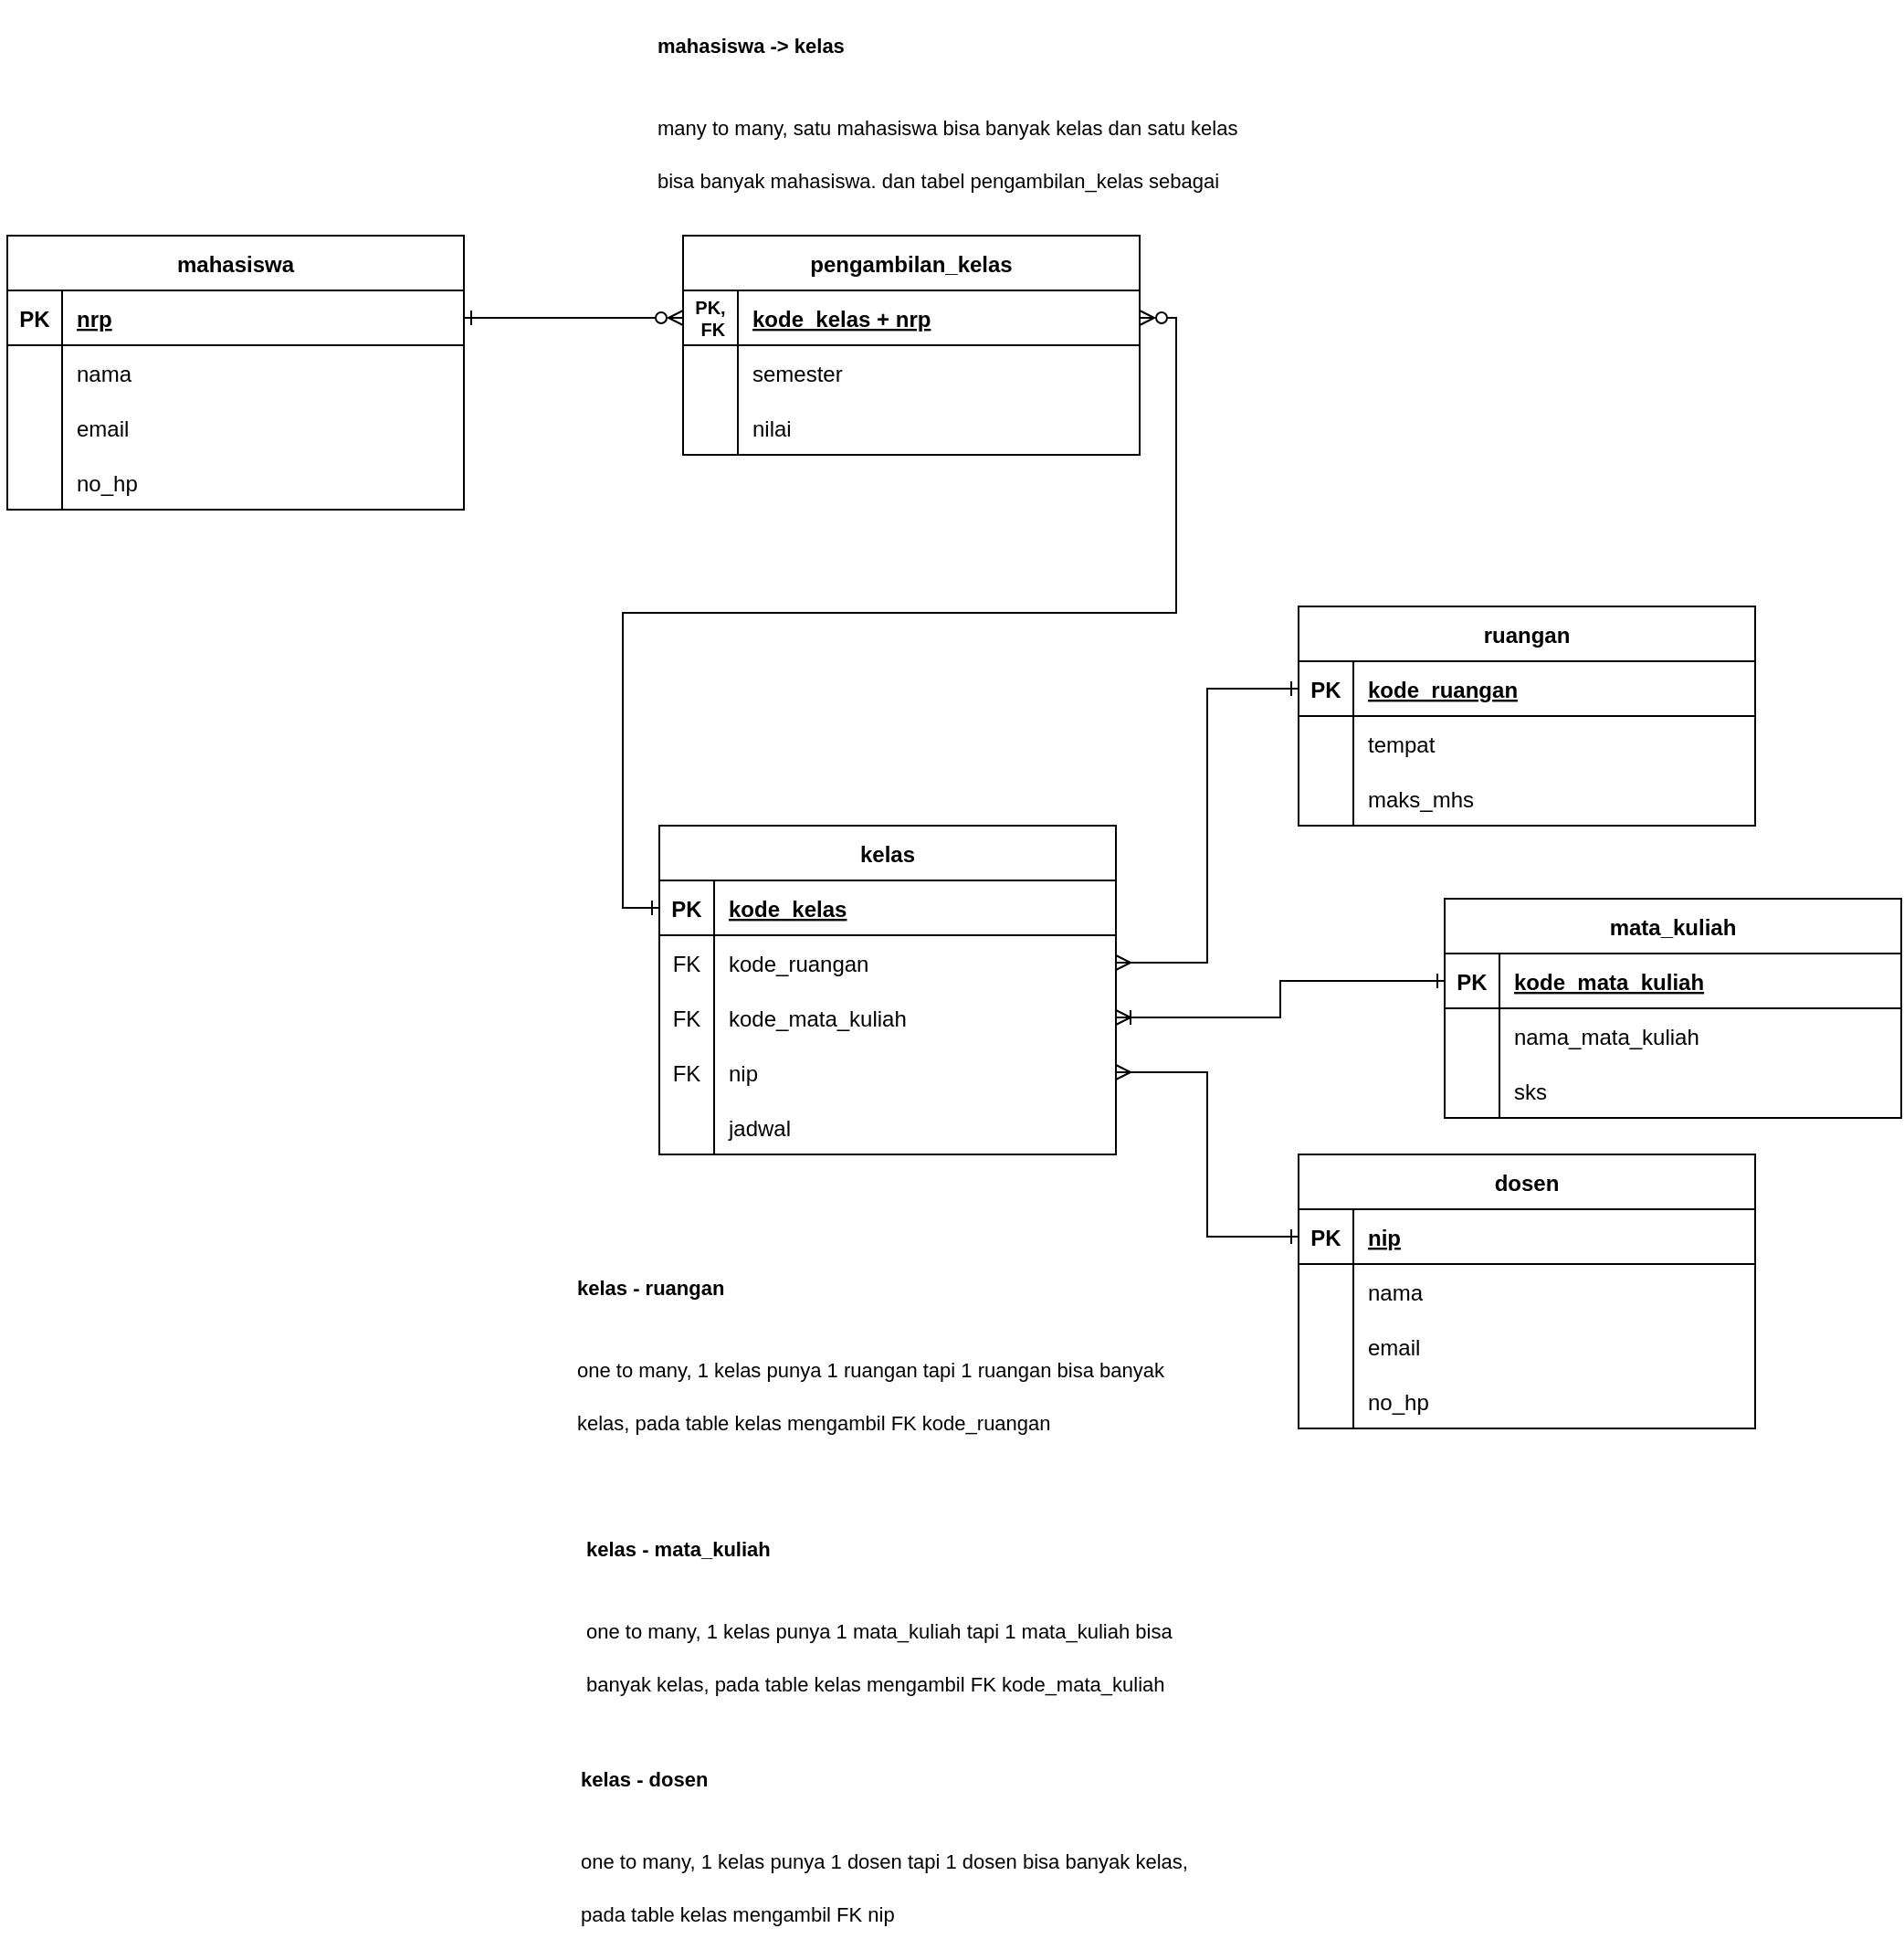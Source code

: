 <mxfile version="26.1.1">
  <diagram name="Page-1" id="sGqnj9w5JAQJriUwY8Db">
    <mxGraphModel dx="3370" dy="1274" grid="0" gridSize="10" guides="1" tooltips="1" connect="1" arrows="1" fold="1" page="1" pageScale="1" pageWidth="850" pageHeight="1100" math="0" shadow="0">
      <root>
        <mxCell id="0" />
        <mxCell id="1" parent="0" />
        <mxCell id="iICQpsOboYbNVwq3idn1-31" value="mahasiswa" style="shape=table;startSize=30;container=1;collapsible=1;childLayout=tableLayout;fixedRows=1;rowLines=0;fontStyle=1;align=center;resizeLast=1;" vertex="1" parent="1">
          <mxGeometry x="-720" y="160" width="250" height="150" as="geometry" />
        </mxCell>
        <mxCell id="iICQpsOboYbNVwq3idn1-32" value="" style="shape=tableRow;horizontal=0;startSize=0;swimlaneHead=0;swimlaneBody=0;fillColor=none;collapsible=0;dropTarget=0;points=[[0,0.5],[1,0.5]];portConstraint=eastwest;strokeColor=inherit;top=0;left=0;right=0;bottom=1;" vertex="1" parent="iICQpsOboYbNVwq3idn1-31">
          <mxGeometry y="30" width="250" height="30" as="geometry" />
        </mxCell>
        <mxCell id="iICQpsOboYbNVwq3idn1-33" value="PK" style="shape=partialRectangle;overflow=hidden;connectable=0;fillColor=none;strokeColor=inherit;top=0;left=0;bottom=0;right=0;fontStyle=1;" vertex="1" parent="iICQpsOboYbNVwq3idn1-32">
          <mxGeometry width="30" height="30" as="geometry">
            <mxRectangle width="30" height="30" as="alternateBounds" />
          </mxGeometry>
        </mxCell>
        <mxCell id="iICQpsOboYbNVwq3idn1-34" value="nrp" style="shape=partialRectangle;overflow=hidden;connectable=0;fillColor=none;align=left;strokeColor=inherit;top=0;left=0;bottom=0;right=0;spacingLeft=6;fontStyle=5;" vertex="1" parent="iICQpsOboYbNVwq3idn1-32">
          <mxGeometry x="30" width="220" height="30" as="geometry">
            <mxRectangle width="220" height="30" as="alternateBounds" />
          </mxGeometry>
        </mxCell>
        <mxCell id="iICQpsOboYbNVwq3idn1-35" value="" style="shape=tableRow;horizontal=0;startSize=0;swimlaneHead=0;swimlaneBody=0;fillColor=none;collapsible=0;dropTarget=0;points=[[0,0.5],[1,0.5]];portConstraint=eastwest;strokeColor=inherit;top=0;left=0;right=0;bottom=0;" vertex="1" parent="iICQpsOboYbNVwq3idn1-31">
          <mxGeometry y="60" width="250" height="30" as="geometry" />
        </mxCell>
        <mxCell id="iICQpsOboYbNVwq3idn1-36" value="" style="shape=partialRectangle;overflow=hidden;connectable=0;fillColor=none;strokeColor=default;top=0;left=0;bottom=0;right=0;labelBorderColor=none;opacity=90;strokeWidth=7;" vertex="1" parent="iICQpsOboYbNVwq3idn1-35">
          <mxGeometry width="30" height="30" as="geometry">
            <mxRectangle width="30" height="30" as="alternateBounds" />
          </mxGeometry>
        </mxCell>
        <mxCell id="iICQpsOboYbNVwq3idn1-37" value="nama" style="shape=partialRectangle;overflow=hidden;connectable=0;fillColor=none;align=left;strokeColor=inherit;top=0;left=0;bottom=0;right=0;spacingLeft=6;strokeWidth=5;perimeterSpacing=3;" vertex="1" parent="iICQpsOboYbNVwq3idn1-35">
          <mxGeometry x="30" width="220" height="30" as="geometry">
            <mxRectangle width="220" height="30" as="alternateBounds" />
          </mxGeometry>
        </mxCell>
        <mxCell id="iICQpsOboYbNVwq3idn1-38" value="" style="shape=tableRow;horizontal=0;startSize=0;swimlaneHead=0;swimlaneBody=0;fillColor=none;collapsible=0;dropTarget=0;points=[[0,0.5],[1,0.5]];portConstraint=eastwest;strokeColor=inherit;top=0;left=0;right=0;bottom=0;" vertex="1" parent="iICQpsOboYbNVwq3idn1-31">
          <mxGeometry y="90" width="250" height="30" as="geometry" />
        </mxCell>
        <mxCell id="iICQpsOboYbNVwq3idn1-39" value="" style="shape=partialRectangle;overflow=hidden;connectable=0;fillColor=none;strokeColor=inherit;top=0;left=0;bottom=0;right=0;" vertex="1" parent="iICQpsOboYbNVwq3idn1-38">
          <mxGeometry width="30" height="30" as="geometry">
            <mxRectangle width="30" height="30" as="alternateBounds" />
          </mxGeometry>
        </mxCell>
        <mxCell id="iICQpsOboYbNVwq3idn1-40" value="email" style="shape=partialRectangle;overflow=hidden;connectable=0;fillColor=none;align=left;strokeColor=inherit;top=0;left=0;bottom=0;right=0;spacingLeft=6;" vertex="1" parent="iICQpsOboYbNVwq3idn1-38">
          <mxGeometry x="30" width="220" height="30" as="geometry">
            <mxRectangle width="220" height="30" as="alternateBounds" />
          </mxGeometry>
        </mxCell>
        <mxCell id="iICQpsOboYbNVwq3idn1-116" style="shape=tableRow;horizontal=0;startSize=0;swimlaneHead=0;swimlaneBody=0;fillColor=none;collapsible=0;dropTarget=0;points=[[0,0.5],[1,0.5]];portConstraint=eastwest;strokeColor=inherit;top=0;left=0;right=0;bottom=0;" vertex="1" parent="iICQpsOboYbNVwq3idn1-31">
          <mxGeometry y="120" width="250" height="30" as="geometry" />
        </mxCell>
        <mxCell id="iICQpsOboYbNVwq3idn1-117" style="shape=partialRectangle;overflow=hidden;connectable=0;fillColor=none;strokeColor=inherit;top=0;left=0;bottom=0;right=0;" vertex="1" parent="iICQpsOboYbNVwq3idn1-116">
          <mxGeometry width="30" height="30" as="geometry">
            <mxRectangle width="30" height="30" as="alternateBounds" />
          </mxGeometry>
        </mxCell>
        <mxCell id="iICQpsOboYbNVwq3idn1-118" value="no_hp" style="shape=partialRectangle;overflow=hidden;connectable=0;fillColor=none;align=left;strokeColor=inherit;top=0;left=0;bottom=0;right=0;spacingLeft=6;" vertex="1" parent="iICQpsOboYbNVwq3idn1-116">
          <mxGeometry x="30" width="220" height="30" as="geometry">
            <mxRectangle width="220" height="30" as="alternateBounds" />
          </mxGeometry>
        </mxCell>
        <mxCell id="iICQpsOboYbNVwq3idn1-60" value="kelas" style="shape=table;startSize=30;container=1;collapsible=1;childLayout=tableLayout;fixedRows=1;rowLines=0;fontStyle=1;align=center;resizeLast=1;" vertex="1" parent="1">
          <mxGeometry x="-363" y="483" width="250" height="180" as="geometry" />
        </mxCell>
        <mxCell id="iICQpsOboYbNVwq3idn1-61" value="" style="shape=tableRow;horizontal=0;startSize=0;swimlaneHead=0;swimlaneBody=0;fillColor=none;collapsible=0;dropTarget=0;points=[[0,0.5],[1,0.5]];portConstraint=eastwest;strokeColor=inherit;top=0;left=0;right=0;bottom=1;" vertex="1" parent="iICQpsOboYbNVwq3idn1-60">
          <mxGeometry y="30" width="250" height="30" as="geometry" />
        </mxCell>
        <mxCell id="iICQpsOboYbNVwq3idn1-62" value="PK" style="shape=partialRectangle;overflow=hidden;connectable=0;fillColor=none;strokeColor=inherit;top=0;left=0;bottom=0;right=0;fontStyle=1;" vertex="1" parent="iICQpsOboYbNVwq3idn1-61">
          <mxGeometry width="30" height="30" as="geometry">
            <mxRectangle width="30" height="30" as="alternateBounds" />
          </mxGeometry>
        </mxCell>
        <mxCell id="iICQpsOboYbNVwq3idn1-63" value="kode_kelas" style="shape=partialRectangle;overflow=hidden;connectable=0;fillColor=none;align=left;strokeColor=inherit;top=0;left=0;bottom=0;right=0;spacingLeft=6;fontStyle=5;" vertex="1" parent="iICQpsOboYbNVwq3idn1-61">
          <mxGeometry x="30" width="220" height="30" as="geometry">
            <mxRectangle width="220" height="30" as="alternateBounds" />
          </mxGeometry>
        </mxCell>
        <mxCell id="iICQpsOboYbNVwq3idn1-64" value="" style="shape=tableRow;horizontal=0;startSize=0;swimlaneHead=0;swimlaneBody=0;fillColor=none;collapsible=0;dropTarget=0;points=[[0,0.5],[1,0.5]];portConstraint=eastwest;strokeColor=inherit;top=0;left=0;right=0;bottom=0;" vertex="1" parent="iICQpsOboYbNVwq3idn1-60">
          <mxGeometry y="60" width="250" height="30" as="geometry" />
        </mxCell>
        <mxCell id="iICQpsOboYbNVwq3idn1-65" value="FK" style="shape=partialRectangle;overflow=hidden;connectable=0;fillColor=none;strokeColor=inherit;top=0;left=0;bottom=0;right=0;" vertex="1" parent="iICQpsOboYbNVwq3idn1-64">
          <mxGeometry width="30" height="30" as="geometry">
            <mxRectangle width="30" height="30" as="alternateBounds" />
          </mxGeometry>
        </mxCell>
        <mxCell id="iICQpsOboYbNVwq3idn1-66" value="kode_ruangan" style="shape=partialRectangle;overflow=hidden;connectable=0;fillColor=none;align=left;strokeColor=inherit;top=0;left=0;bottom=0;right=0;spacingLeft=6;" vertex="1" parent="iICQpsOboYbNVwq3idn1-64">
          <mxGeometry x="30" width="220" height="30" as="geometry">
            <mxRectangle width="220" height="30" as="alternateBounds" />
          </mxGeometry>
        </mxCell>
        <mxCell id="iICQpsOboYbNVwq3idn1-67" value="" style="shape=tableRow;horizontal=0;startSize=0;swimlaneHead=0;swimlaneBody=0;fillColor=none;collapsible=0;dropTarget=0;points=[[0,0.5],[1,0.5]];portConstraint=eastwest;strokeColor=inherit;top=0;left=0;right=0;bottom=0;" vertex="1" parent="iICQpsOboYbNVwq3idn1-60">
          <mxGeometry y="90" width="250" height="30" as="geometry" />
        </mxCell>
        <mxCell id="iICQpsOboYbNVwq3idn1-68" value="FK" style="shape=partialRectangle;overflow=hidden;connectable=0;fillColor=none;strokeColor=inherit;top=0;left=0;bottom=0;right=0;" vertex="1" parent="iICQpsOboYbNVwq3idn1-67">
          <mxGeometry width="30" height="30" as="geometry">
            <mxRectangle width="30" height="30" as="alternateBounds" />
          </mxGeometry>
        </mxCell>
        <mxCell id="iICQpsOboYbNVwq3idn1-69" value="kode_mata_kuliah" style="shape=partialRectangle;overflow=hidden;connectable=0;fillColor=none;align=left;strokeColor=inherit;top=0;left=0;bottom=0;right=0;spacingLeft=6;" vertex="1" parent="iICQpsOboYbNVwq3idn1-67">
          <mxGeometry x="30" width="220" height="30" as="geometry">
            <mxRectangle width="220" height="30" as="alternateBounds" />
          </mxGeometry>
        </mxCell>
        <mxCell id="iICQpsOboYbNVwq3idn1-125" style="shape=tableRow;horizontal=0;startSize=0;swimlaneHead=0;swimlaneBody=0;fillColor=none;collapsible=0;dropTarget=0;points=[[0,0.5],[1,0.5]];portConstraint=eastwest;strokeColor=inherit;top=0;left=0;right=0;bottom=0;" vertex="1" parent="iICQpsOboYbNVwq3idn1-60">
          <mxGeometry y="120" width="250" height="30" as="geometry" />
        </mxCell>
        <mxCell id="iICQpsOboYbNVwq3idn1-126" value="FK" style="shape=partialRectangle;overflow=hidden;connectable=0;fillColor=none;strokeColor=inherit;top=0;left=0;bottom=0;right=0;" vertex="1" parent="iICQpsOboYbNVwq3idn1-125">
          <mxGeometry width="30" height="30" as="geometry">
            <mxRectangle width="30" height="30" as="alternateBounds" />
          </mxGeometry>
        </mxCell>
        <mxCell id="iICQpsOboYbNVwq3idn1-127" value="nip" style="shape=partialRectangle;overflow=hidden;connectable=0;fillColor=none;align=left;strokeColor=inherit;top=0;left=0;bottom=0;right=0;spacingLeft=6;" vertex="1" parent="iICQpsOboYbNVwq3idn1-125">
          <mxGeometry x="30" width="220" height="30" as="geometry">
            <mxRectangle width="220" height="30" as="alternateBounds" />
          </mxGeometry>
        </mxCell>
        <mxCell id="iICQpsOboYbNVwq3idn1-122" style="shape=tableRow;horizontal=0;startSize=0;swimlaneHead=0;swimlaneBody=0;fillColor=none;collapsible=0;dropTarget=0;points=[[0,0.5],[1,0.5]];portConstraint=eastwest;strokeColor=inherit;top=0;left=0;right=0;bottom=0;" vertex="1" parent="iICQpsOboYbNVwq3idn1-60">
          <mxGeometry y="150" width="250" height="30" as="geometry" />
        </mxCell>
        <mxCell id="iICQpsOboYbNVwq3idn1-123" style="shape=partialRectangle;overflow=hidden;connectable=0;fillColor=none;strokeColor=inherit;top=0;left=0;bottom=0;right=0;" vertex="1" parent="iICQpsOboYbNVwq3idn1-122">
          <mxGeometry width="30" height="30" as="geometry">
            <mxRectangle width="30" height="30" as="alternateBounds" />
          </mxGeometry>
        </mxCell>
        <mxCell id="iICQpsOboYbNVwq3idn1-124" value="jadwal" style="shape=partialRectangle;overflow=hidden;connectable=0;fillColor=none;align=left;strokeColor=inherit;top=0;left=0;bottom=0;right=0;spacingLeft=6;" vertex="1" parent="iICQpsOboYbNVwq3idn1-122">
          <mxGeometry x="30" width="220" height="30" as="geometry">
            <mxRectangle width="220" height="30" as="alternateBounds" />
          </mxGeometry>
        </mxCell>
        <mxCell id="iICQpsOboYbNVwq3idn1-70" value="dosen" style="shape=table;startSize=30;container=1;collapsible=1;childLayout=tableLayout;fixedRows=1;rowLines=0;fontStyle=1;align=center;resizeLast=1;" vertex="1" parent="1">
          <mxGeometry x="-13" y="663" width="250" height="150" as="geometry" />
        </mxCell>
        <mxCell id="iICQpsOboYbNVwq3idn1-71" value="" style="shape=tableRow;horizontal=0;startSize=0;swimlaneHead=0;swimlaneBody=0;fillColor=none;collapsible=0;dropTarget=0;points=[[0,0.5],[1,0.5]];portConstraint=eastwest;strokeColor=inherit;top=0;left=0;right=0;bottom=1;" vertex="1" parent="iICQpsOboYbNVwq3idn1-70">
          <mxGeometry y="30" width="250" height="30" as="geometry" />
        </mxCell>
        <mxCell id="iICQpsOboYbNVwq3idn1-72" value="PK" style="shape=partialRectangle;overflow=hidden;connectable=0;fillColor=none;strokeColor=inherit;top=0;left=0;bottom=0;right=0;fontStyle=1;" vertex="1" parent="iICQpsOboYbNVwq3idn1-71">
          <mxGeometry width="30" height="30" as="geometry">
            <mxRectangle width="30" height="30" as="alternateBounds" />
          </mxGeometry>
        </mxCell>
        <mxCell id="iICQpsOboYbNVwq3idn1-73" value="nip" style="shape=partialRectangle;overflow=hidden;connectable=0;fillColor=none;align=left;strokeColor=inherit;top=0;left=0;bottom=0;right=0;spacingLeft=6;fontStyle=5;" vertex="1" parent="iICQpsOboYbNVwq3idn1-71">
          <mxGeometry x="30" width="220" height="30" as="geometry">
            <mxRectangle width="220" height="30" as="alternateBounds" />
          </mxGeometry>
        </mxCell>
        <mxCell id="iICQpsOboYbNVwq3idn1-74" value="" style="shape=tableRow;horizontal=0;startSize=0;swimlaneHead=0;swimlaneBody=0;fillColor=none;collapsible=0;dropTarget=0;points=[[0,0.5],[1,0.5]];portConstraint=eastwest;strokeColor=inherit;top=0;left=0;right=0;bottom=0;" vertex="1" parent="iICQpsOboYbNVwq3idn1-70">
          <mxGeometry y="60" width="250" height="30" as="geometry" />
        </mxCell>
        <mxCell id="iICQpsOboYbNVwq3idn1-75" value="" style="shape=partialRectangle;overflow=hidden;connectable=0;fillColor=none;strokeColor=inherit;top=0;left=0;bottom=0;right=0;" vertex="1" parent="iICQpsOboYbNVwq3idn1-74">
          <mxGeometry width="30" height="30" as="geometry">
            <mxRectangle width="30" height="30" as="alternateBounds" />
          </mxGeometry>
        </mxCell>
        <mxCell id="iICQpsOboYbNVwq3idn1-76" value="nama" style="shape=partialRectangle;overflow=hidden;connectable=0;fillColor=none;align=left;strokeColor=inherit;top=0;left=0;bottom=0;right=0;spacingLeft=6;" vertex="1" parent="iICQpsOboYbNVwq3idn1-74">
          <mxGeometry x="30" width="220" height="30" as="geometry">
            <mxRectangle width="220" height="30" as="alternateBounds" />
          </mxGeometry>
        </mxCell>
        <mxCell id="iICQpsOboYbNVwq3idn1-77" value="" style="shape=tableRow;horizontal=0;startSize=0;swimlaneHead=0;swimlaneBody=0;fillColor=none;collapsible=0;dropTarget=0;points=[[0,0.5],[1,0.5]];portConstraint=eastwest;strokeColor=inherit;top=0;left=0;right=0;bottom=0;" vertex="1" parent="iICQpsOboYbNVwq3idn1-70">
          <mxGeometry y="90" width="250" height="30" as="geometry" />
        </mxCell>
        <mxCell id="iICQpsOboYbNVwq3idn1-78" value="" style="shape=partialRectangle;overflow=hidden;connectable=0;fillColor=none;strokeColor=inherit;top=0;left=0;bottom=0;right=0;" vertex="1" parent="iICQpsOboYbNVwq3idn1-77">
          <mxGeometry width="30" height="30" as="geometry">
            <mxRectangle width="30" height="30" as="alternateBounds" />
          </mxGeometry>
        </mxCell>
        <mxCell id="iICQpsOboYbNVwq3idn1-79" value="email" style="shape=partialRectangle;overflow=hidden;connectable=0;fillColor=none;align=left;strokeColor=inherit;top=0;left=0;bottom=0;right=0;spacingLeft=6;" vertex="1" parent="iICQpsOboYbNVwq3idn1-77">
          <mxGeometry x="30" width="220" height="30" as="geometry">
            <mxRectangle width="220" height="30" as="alternateBounds" />
          </mxGeometry>
        </mxCell>
        <mxCell id="iICQpsOboYbNVwq3idn1-128" style="shape=tableRow;horizontal=0;startSize=0;swimlaneHead=0;swimlaneBody=0;fillColor=none;collapsible=0;dropTarget=0;points=[[0,0.5],[1,0.5]];portConstraint=eastwest;strokeColor=inherit;top=0;left=0;right=0;bottom=0;" vertex="1" parent="iICQpsOboYbNVwq3idn1-70">
          <mxGeometry y="120" width="250" height="30" as="geometry" />
        </mxCell>
        <mxCell id="iICQpsOboYbNVwq3idn1-129" style="shape=partialRectangle;overflow=hidden;connectable=0;fillColor=none;strokeColor=inherit;top=0;left=0;bottom=0;right=0;" vertex="1" parent="iICQpsOboYbNVwq3idn1-128">
          <mxGeometry width="30" height="30" as="geometry">
            <mxRectangle width="30" height="30" as="alternateBounds" />
          </mxGeometry>
        </mxCell>
        <mxCell id="iICQpsOboYbNVwq3idn1-130" value="no_hp" style="shape=partialRectangle;overflow=hidden;connectable=0;fillColor=none;align=left;strokeColor=inherit;top=0;left=0;bottom=0;right=0;spacingLeft=6;" vertex="1" parent="iICQpsOboYbNVwq3idn1-128">
          <mxGeometry x="30" width="220" height="30" as="geometry">
            <mxRectangle width="220" height="30" as="alternateBounds" />
          </mxGeometry>
        </mxCell>
        <mxCell id="iICQpsOboYbNVwq3idn1-80" value="ruangan" style="shape=table;startSize=30;container=1;collapsible=1;childLayout=tableLayout;fixedRows=1;rowLines=0;fontStyle=1;align=center;resizeLast=1;" vertex="1" parent="1">
          <mxGeometry x="-13" y="363" width="250" height="120" as="geometry" />
        </mxCell>
        <mxCell id="iICQpsOboYbNVwq3idn1-81" value="" style="shape=tableRow;horizontal=0;startSize=0;swimlaneHead=0;swimlaneBody=0;fillColor=none;collapsible=0;dropTarget=0;points=[[0,0.5],[1,0.5]];portConstraint=eastwest;strokeColor=inherit;top=0;left=0;right=0;bottom=1;" vertex="1" parent="iICQpsOboYbNVwq3idn1-80">
          <mxGeometry y="30" width="250" height="30" as="geometry" />
        </mxCell>
        <mxCell id="iICQpsOboYbNVwq3idn1-82" value="PK" style="shape=partialRectangle;overflow=hidden;connectable=0;fillColor=none;strokeColor=inherit;top=0;left=0;bottom=0;right=0;fontStyle=1;" vertex="1" parent="iICQpsOboYbNVwq3idn1-81">
          <mxGeometry width="30" height="30" as="geometry">
            <mxRectangle width="30" height="30" as="alternateBounds" />
          </mxGeometry>
        </mxCell>
        <mxCell id="iICQpsOboYbNVwq3idn1-83" value="kode_ruangan" style="shape=partialRectangle;overflow=hidden;connectable=0;fillColor=none;align=left;strokeColor=inherit;top=0;left=0;bottom=0;right=0;spacingLeft=6;fontStyle=5;" vertex="1" parent="iICQpsOboYbNVwq3idn1-81">
          <mxGeometry x="30" width="220" height="30" as="geometry">
            <mxRectangle width="220" height="30" as="alternateBounds" />
          </mxGeometry>
        </mxCell>
        <mxCell id="iICQpsOboYbNVwq3idn1-84" value="" style="shape=tableRow;horizontal=0;startSize=0;swimlaneHead=0;swimlaneBody=0;fillColor=none;collapsible=0;dropTarget=0;points=[[0,0.5],[1,0.5]];portConstraint=eastwest;strokeColor=inherit;top=0;left=0;right=0;bottom=0;" vertex="1" parent="iICQpsOboYbNVwq3idn1-80">
          <mxGeometry y="60" width="250" height="30" as="geometry" />
        </mxCell>
        <mxCell id="iICQpsOboYbNVwq3idn1-85" value="" style="shape=partialRectangle;overflow=hidden;connectable=0;fillColor=none;strokeColor=inherit;top=0;left=0;bottom=0;right=0;" vertex="1" parent="iICQpsOboYbNVwq3idn1-84">
          <mxGeometry width="30" height="30" as="geometry">
            <mxRectangle width="30" height="30" as="alternateBounds" />
          </mxGeometry>
        </mxCell>
        <mxCell id="iICQpsOboYbNVwq3idn1-86" value="tempat" style="shape=partialRectangle;overflow=hidden;connectable=0;fillColor=none;align=left;strokeColor=inherit;top=0;left=0;bottom=0;right=0;spacingLeft=6;" vertex="1" parent="iICQpsOboYbNVwq3idn1-84">
          <mxGeometry x="30" width="220" height="30" as="geometry">
            <mxRectangle width="220" height="30" as="alternateBounds" />
          </mxGeometry>
        </mxCell>
        <mxCell id="iICQpsOboYbNVwq3idn1-87" value="" style="shape=tableRow;horizontal=0;startSize=0;swimlaneHead=0;swimlaneBody=0;fillColor=none;collapsible=0;dropTarget=0;points=[[0,0.5],[1,0.5]];portConstraint=eastwest;strokeColor=inherit;top=0;left=0;right=0;bottom=0;" vertex="1" parent="iICQpsOboYbNVwq3idn1-80">
          <mxGeometry y="90" width="250" height="30" as="geometry" />
        </mxCell>
        <mxCell id="iICQpsOboYbNVwq3idn1-88" value="" style="shape=partialRectangle;overflow=hidden;connectable=0;fillColor=none;strokeColor=inherit;top=0;left=0;bottom=0;right=0;" vertex="1" parent="iICQpsOboYbNVwq3idn1-87">
          <mxGeometry width="30" height="30" as="geometry">
            <mxRectangle width="30" height="30" as="alternateBounds" />
          </mxGeometry>
        </mxCell>
        <mxCell id="iICQpsOboYbNVwq3idn1-89" value="maks_mhs" style="shape=partialRectangle;overflow=hidden;connectable=0;fillColor=none;align=left;strokeColor=inherit;top=0;left=0;bottom=0;right=0;spacingLeft=6;" vertex="1" parent="iICQpsOboYbNVwq3idn1-87">
          <mxGeometry x="30" width="220" height="30" as="geometry">
            <mxRectangle width="220" height="30" as="alternateBounds" />
          </mxGeometry>
        </mxCell>
        <mxCell id="iICQpsOboYbNVwq3idn1-90" value="mata_kuliah" style="shape=table;startSize=30;container=1;collapsible=1;childLayout=tableLayout;fixedRows=1;rowLines=0;fontStyle=1;align=center;resizeLast=1;" vertex="1" parent="1">
          <mxGeometry x="67" y="523" width="250" height="120" as="geometry" />
        </mxCell>
        <mxCell id="iICQpsOboYbNVwq3idn1-91" value="" style="shape=tableRow;horizontal=0;startSize=0;swimlaneHead=0;swimlaneBody=0;fillColor=none;collapsible=0;dropTarget=0;points=[[0,0.5],[1,0.5]];portConstraint=eastwest;strokeColor=inherit;top=0;left=0;right=0;bottom=1;" vertex="1" parent="iICQpsOboYbNVwq3idn1-90">
          <mxGeometry y="30" width="250" height="30" as="geometry" />
        </mxCell>
        <mxCell id="iICQpsOboYbNVwq3idn1-92" value="PK" style="shape=partialRectangle;overflow=hidden;connectable=0;fillColor=none;strokeColor=inherit;top=0;left=0;bottom=0;right=0;fontStyle=1;" vertex="1" parent="iICQpsOboYbNVwq3idn1-91">
          <mxGeometry width="30" height="30" as="geometry">
            <mxRectangle width="30" height="30" as="alternateBounds" />
          </mxGeometry>
        </mxCell>
        <mxCell id="iICQpsOboYbNVwq3idn1-93" value="kode_mata_kuliah" style="shape=partialRectangle;overflow=hidden;connectable=0;fillColor=none;align=left;strokeColor=inherit;top=0;left=0;bottom=0;right=0;spacingLeft=6;fontStyle=5;" vertex="1" parent="iICQpsOboYbNVwq3idn1-91">
          <mxGeometry x="30" width="220" height="30" as="geometry">
            <mxRectangle width="220" height="30" as="alternateBounds" />
          </mxGeometry>
        </mxCell>
        <mxCell id="iICQpsOboYbNVwq3idn1-94" value="" style="shape=tableRow;horizontal=0;startSize=0;swimlaneHead=0;swimlaneBody=0;fillColor=none;collapsible=0;dropTarget=0;points=[[0,0.5],[1,0.5]];portConstraint=eastwest;strokeColor=inherit;top=0;left=0;right=0;bottom=0;" vertex="1" parent="iICQpsOboYbNVwq3idn1-90">
          <mxGeometry y="60" width="250" height="30" as="geometry" />
        </mxCell>
        <mxCell id="iICQpsOboYbNVwq3idn1-95" value="" style="shape=partialRectangle;overflow=hidden;connectable=0;fillColor=none;strokeColor=inherit;top=0;left=0;bottom=0;right=0;" vertex="1" parent="iICQpsOboYbNVwq3idn1-94">
          <mxGeometry width="30" height="30" as="geometry">
            <mxRectangle width="30" height="30" as="alternateBounds" />
          </mxGeometry>
        </mxCell>
        <mxCell id="iICQpsOboYbNVwq3idn1-96" value="nama_mata_kuliah" style="shape=partialRectangle;overflow=hidden;connectable=0;fillColor=none;align=left;strokeColor=inherit;top=0;left=0;bottom=0;right=0;spacingLeft=6;" vertex="1" parent="iICQpsOboYbNVwq3idn1-94">
          <mxGeometry x="30" width="220" height="30" as="geometry">
            <mxRectangle width="220" height="30" as="alternateBounds" />
          </mxGeometry>
        </mxCell>
        <mxCell id="iICQpsOboYbNVwq3idn1-97" value="" style="shape=tableRow;horizontal=0;startSize=0;swimlaneHead=0;swimlaneBody=0;fillColor=none;collapsible=0;dropTarget=0;points=[[0,0.5],[1,0.5]];portConstraint=eastwest;strokeColor=inherit;top=0;left=0;right=0;bottom=0;" vertex="1" parent="iICQpsOboYbNVwq3idn1-90">
          <mxGeometry y="90" width="250" height="30" as="geometry" />
        </mxCell>
        <mxCell id="iICQpsOboYbNVwq3idn1-98" value="" style="shape=partialRectangle;overflow=hidden;connectable=0;fillColor=none;strokeColor=inherit;top=0;left=0;bottom=0;right=0;" vertex="1" parent="iICQpsOboYbNVwq3idn1-97">
          <mxGeometry width="30" height="30" as="geometry">
            <mxRectangle width="30" height="30" as="alternateBounds" />
          </mxGeometry>
        </mxCell>
        <mxCell id="iICQpsOboYbNVwq3idn1-99" value="sks" style="shape=partialRectangle;overflow=hidden;connectable=0;fillColor=none;align=left;strokeColor=inherit;top=0;left=0;bottom=0;right=0;spacingLeft=6;" vertex="1" parent="iICQpsOboYbNVwq3idn1-97">
          <mxGeometry x="30" width="220" height="30" as="geometry">
            <mxRectangle width="220" height="30" as="alternateBounds" />
          </mxGeometry>
        </mxCell>
        <mxCell id="iICQpsOboYbNVwq3idn1-100" value="pengambilan_kelas" style="shape=table;startSize=30;container=1;collapsible=1;childLayout=tableLayout;fixedRows=1;rowLines=0;fontStyle=1;align=center;resizeLast=1;" vertex="1" parent="1">
          <mxGeometry x="-350" y="160" width="250" height="120" as="geometry" />
        </mxCell>
        <mxCell id="iICQpsOboYbNVwq3idn1-101" value="" style="shape=tableRow;horizontal=0;startSize=0;swimlaneHead=0;swimlaneBody=0;fillColor=none;collapsible=0;dropTarget=0;points=[[0,0.5],[1,0.5]];portConstraint=eastwest;strokeColor=inherit;top=0;left=0;right=0;bottom=1;" vertex="1" parent="iICQpsOboYbNVwq3idn1-100">
          <mxGeometry y="30" width="250" height="30" as="geometry" />
        </mxCell>
        <mxCell id="iICQpsOboYbNVwq3idn1-102" value="PK,&#xa; FK" style="shape=partialRectangle;overflow=hidden;connectable=0;fillColor=none;strokeColor=inherit;top=0;left=0;bottom=0;right=0;fontStyle=1;fontSize=10;" vertex="1" parent="iICQpsOboYbNVwq3idn1-101">
          <mxGeometry width="30" height="30" as="geometry">
            <mxRectangle width="30" height="30" as="alternateBounds" />
          </mxGeometry>
        </mxCell>
        <mxCell id="iICQpsOboYbNVwq3idn1-103" value="kode_kelas + nrp" style="shape=partialRectangle;overflow=hidden;connectable=0;fillColor=none;align=left;strokeColor=inherit;top=0;left=0;bottom=0;right=0;spacingLeft=6;fontStyle=5;" vertex="1" parent="iICQpsOboYbNVwq3idn1-101">
          <mxGeometry x="30" width="220" height="30" as="geometry">
            <mxRectangle width="220" height="30" as="alternateBounds" />
          </mxGeometry>
        </mxCell>
        <mxCell id="iICQpsOboYbNVwq3idn1-104" value="" style="shape=tableRow;horizontal=0;startSize=0;swimlaneHead=0;swimlaneBody=0;fillColor=none;collapsible=0;dropTarget=0;points=[[0,0.5],[1,0.5]];portConstraint=eastwest;strokeColor=inherit;top=0;left=0;right=0;bottom=0;" vertex="1" parent="iICQpsOboYbNVwq3idn1-100">
          <mxGeometry y="60" width="250" height="30" as="geometry" />
        </mxCell>
        <mxCell id="iICQpsOboYbNVwq3idn1-105" value="" style="shape=partialRectangle;overflow=hidden;connectable=0;fillColor=none;strokeColor=inherit;top=0;left=0;bottom=0;right=0;" vertex="1" parent="iICQpsOboYbNVwq3idn1-104">
          <mxGeometry width="30" height="30" as="geometry">
            <mxRectangle width="30" height="30" as="alternateBounds" />
          </mxGeometry>
        </mxCell>
        <mxCell id="iICQpsOboYbNVwq3idn1-106" value="semester" style="shape=partialRectangle;overflow=hidden;connectable=0;fillColor=none;align=left;strokeColor=inherit;top=0;left=0;bottom=0;right=0;spacingLeft=6;" vertex="1" parent="iICQpsOboYbNVwq3idn1-104">
          <mxGeometry x="30" width="220" height="30" as="geometry">
            <mxRectangle width="220" height="30" as="alternateBounds" />
          </mxGeometry>
        </mxCell>
        <mxCell id="iICQpsOboYbNVwq3idn1-107" value="" style="shape=tableRow;horizontal=0;startSize=0;swimlaneHead=0;swimlaneBody=0;fillColor=none;collapsible=0;dropTarget=0;points=[[0,0.5],[1,0.5]];portConstraint=eastwest;strokeColor=inherit;top=0;left=0;right=0;bottom=0;" vertex="1" parent="iICQpsOboYbNVwq3idn1-100">
          <mxGeometry y="90" width="250" height="30" as="geometry" />
        </mxCell>
        <mxCell id="iICQpsOboYbNVwq3idn1-108" value="" style="shape=partialRectangle;overflow=hidden;connectable=0;fillColor=none;strokeColor=inherit;top=0;left=0;bottom=0;right=0;" vertex="1" parent="iICQpsOboYbNVwq3idn1-107">
          <mxGeometry width="30" height="30" as="geometry">
            <mxRectangle width="30" height="30" as="alternateBounds" />
          </mxGeometry>
        </mxCell>
        <mxCell id="iICQpsOboYbNVwq3idn1-109" value="nilai" style="shape=partialRectangle;overflow=hidden;connectable=0;fillColor=none;align=left;strokeColor=inherit;top=0;left=0;bottom=0;right=0;spacingLeft=6;" vertex="1" parent="iICQpsOboYbNVwq3idn1-107">
          <mxGeometry x="30" width="220" height="30" as="geometry">
            <mxRectangle width="220" height="30" as="alternateBounds" />
          </mxGeometry>
        </mxCell>
        <mxCell id="iICQpsOboYbNVwq3idn1-135" style="rounded=0;orthogonalLoop=1;jettySize=auto;html=1;exitX=1;exitY=0.5;exitDx=0;exitDy=0;entryX=0;entryY=0.5;entryDx=0;entryDy=0;startArrow=ERone;startFill=0;endArrow=ERzeroToMany;endFill=0;" edge="1" parent="1" source="iICQpsOboYbNVwq3idn1-32" target="iICQpsOboYbNVwq3idn1-101">
          <mxGeometry relative="1" as="geometry" />
        </mxCell>
        <mxCell id="iICQpsOboYbNVwq3idn1-136" style="edgeStyle=orthogonalEdgeStyle;rounded=0;orthogonalLoop=1;jettySize=auto;html=1;exitX=0;exitY=0.5;exitDx=0;exitDy=0;entryX=1;entryY=0.5;entryDx=0;entryDy=0;startArrow=ERone;startFill=0;endArrow=ERzeroToMany;endFill=0;" edge="1" parent="1" source="iICQpsOboYbNVwq3idn1-61" target="iICQpsOboYbNVwq3idn1-101">
          <mxGeometry relative="1" as="geometry" />
        </mxCell>
        <mxCell id="iICQpsOboYbNVwq3idn1-166" style="edgeStyle=orthogonalEdgeStyle;rounded=0;orthogonalLoop=1;jettySize=auto;html=1;exitX=0;exitY=0.5;exitDx=0;exitDy=0;entryX=1;entryY=0.5;entryDx=0;entryDy=0;startArrow=ERone;startFill=0;endArrow=ERmany;endFill=0;" edge="1" parent="1" source="iICQpsOboYbNVwq3idn1-81" target="iICQpsOboYbNVwq3idn1-64">
          <mxGeometry relative="1" as="geometry" />
        </mxCell>
        <mxCell id="iICQpsOboYbNVwq3idn1-168" style="edgeStyle=orthogonalEdgeStyle;rounded=0;orthogonalLoop=1;jettySize=auto;html=1;exitX=0;exitY=0.5;exitDx=0;exitDy=0;entryX=1;entryY=0.5;entryDx=0;entryDy=0;startArrow=ERone;startFill=0;endArrow=ERmany;endFill=0;" edge="1" parent="1" source="iICQpsOboYbNVwq3idn1-71" target="iICQpsOboYbNVwq3idn1-125">
          <mxGeometry relative="1" as="geometry" />
        </mxCell>
        <mxCell id="iICQpsOboYbNVwq3idn1-169" style="edgeStyle=orthogonalEdgeStyle;rounded=0;orthogonalLoop=1;jettySize=auto;html=1;exitX=0;exitY=0.5;exitDx=0;exitDy=0;entryX=1;entryY=0.5;entryDx=0;entryDy=0;endArrow=ERoneToMany;endFill=0;startArrow=ERone;startFill=0;" edge="1" parent="1" source="iICQpsOboYbNVwq3idn1-91" target="iICQpsOboYbNVwq3idn1-67">
          <mxGeometry relative="1" as="geometry" />
        </mxCell>
        <mxCell id="iICQpsOboYbNVwq3idn1-170" value="&lt;h1 style=&quot;margin-top: 0px;&quot;&gt;&lt;font style=&quot;font-size: 11px;&quot;&gt;&lt;span style=&quot;background-color: transparent; color: light-dark(rgb(0, 0, 0), rgb(255, 255, 255));&quot;&gt;mahasiswa -&amp;gt; kelas&lt;/span&gt;&lt;/font&gt;&lt;/h1&gt;&lt;h1 style=&quot;margin-top: 0px;&quot;&gt;&lt;font style=&quot;font-size: 11px;&quot;&gt;&lt;span style=&quot;background-color: transparent; color: light-dark(rgb(0, 0, 0), rgb(255, 255, 255)); font-weight: normal;&quot;&gt;many to many, satu mahasiswa bisa banyak kelas dan satu kelas bisa banyak mahasiswa. dan tabel pengambilan_kelas sebagai junction table, dengan PK composite dari kelas dan NRP&lt;/span&gt;&lt;/font&gt;&lt;/h1&gt;" style="text;html=1;whiteSpace=wrap;overflow=hidden;rounded=0;" vertex="1" parent="1">
          <mxGeometry x="-366" y="31" width="340" height="120" as="geometry" />
        </mxCell>
        <mxCell id="iICQpsOboYbNVwq3idn1-171" value="&lt;h1 style=&quot;margin-top: 0px;&quot;&gt;&lt;font style=&quot;font-size: 11px;&quot;&gt;&lt;span style=&quot;background-color: transparent; color: light-dark(rgb(0, 0, 0), rgb(255, 255, 255));&quot;&gt;kelas - ruangan&lt;/span&gt;&lt;/font&gt;&lt;/h1&gt;&lt;h1 style=&quot;margin-top: 0px;&quot;&gt;&lt;font style=&quot;font-size: 11px;&quot;&gt;&lt;span style=&quot;background-color: transparent; color: light-dark(rgb(0, 0, 0), rgb(255, 255, 255)); font-weight: normal;&quot;&gt;one to many, 1 kelas punya 1 ruangan tapi 1 ruangan bisa banyak kelas, pada table kelas mengambil FK kode_ruangan&lt;/span&gt;&lt;/font&gt;&lt;/h1&gt;" style="text;html=1;whiteSpace=wrap;overflow=hidden;rounded=0;" vertex="1" parent="1">
          <mxGeometry x="-410" y="711" width="340" height="120" as="geometry" />
        </mxCell>
        <mxCell id="iICQpsOboYbNVwq3idn1-172" value="&lt;h1 style=&quot;margin-top: 0px;&quot;&gt;&lt;font style=&quot;font-size: 11px;&quot;&gt;&lt;span style=&quot;background-color: transparent; color: light-dark(rgb(0, 0, 0), rgb(255, 255, 255));&quot;&gt;kelas - mata_kuliah&lt;/span&gt;&lt;/font&gt;&lt;/h1&gt;&lt;h1 style=&quot;margin-top: 0px;&quot;&gt;&lt;span style=&quot;background-color: transparent; color: light-dark(rgb(0, 0, 0), rgb(255, 255, 255)); font-weight: normal; font-size: 11px;&quot;&gt;one to many, 1 kelas punya 1 mata_kuliah tapi 1 mata_kuliah bisa banyak kelas, pada table kelas mengambil FK kode_mata_kuliah&lt;/span&gt;&lt;/h1&gt;" style="text;html=1;whiteSpace=wrap;overflow=hidden;rounded=0;" vertex="1" parent="1">
          <mxGeometry x="-405" y="854" width="340" height="120" as="geometry" />
        </mxCell>
        <mxCell id="iICQpsOboYbNVwq3idn1-173" value="&lt;h1 style=&quot;margin-top: 0px;&quot;&gt;&lt;span style=&quot;background-color: transparent; color: light-dark(rgb(0, 0, 0), rgb(255, 255, 255)); font-size: 11px;&quot;&gt;kelas - dosen&lt;/span&gt;&lt;/h1&gt;&lt;h1 style=&quot;margin-top: 0px;&quot;&gt;&lt;span style=&quot;background-color: transparent; color: light-dark(rgb(0, 0, 0), rgb(255, 255, 255)); font-weight: normal; font-size: 11px;&quot;&gt;one to many, 1 kelas punya 1 dosen tapi 1 dosen bisa banyak kelas, pada table kelas mengambil FK nip&lt;/span&gt;&lt;/h1&gt;" style="text;html=1;whiteSpace=wrap;overflow=hidden;rounded=0;" vertex="1" parent="1">
          <mxGeometry x="-408" y="980" width="340" height="120" as="geometry" />
        </mxCell>
      </root>
    </mxGraphModel>
  </diagram>
</mxfile>

